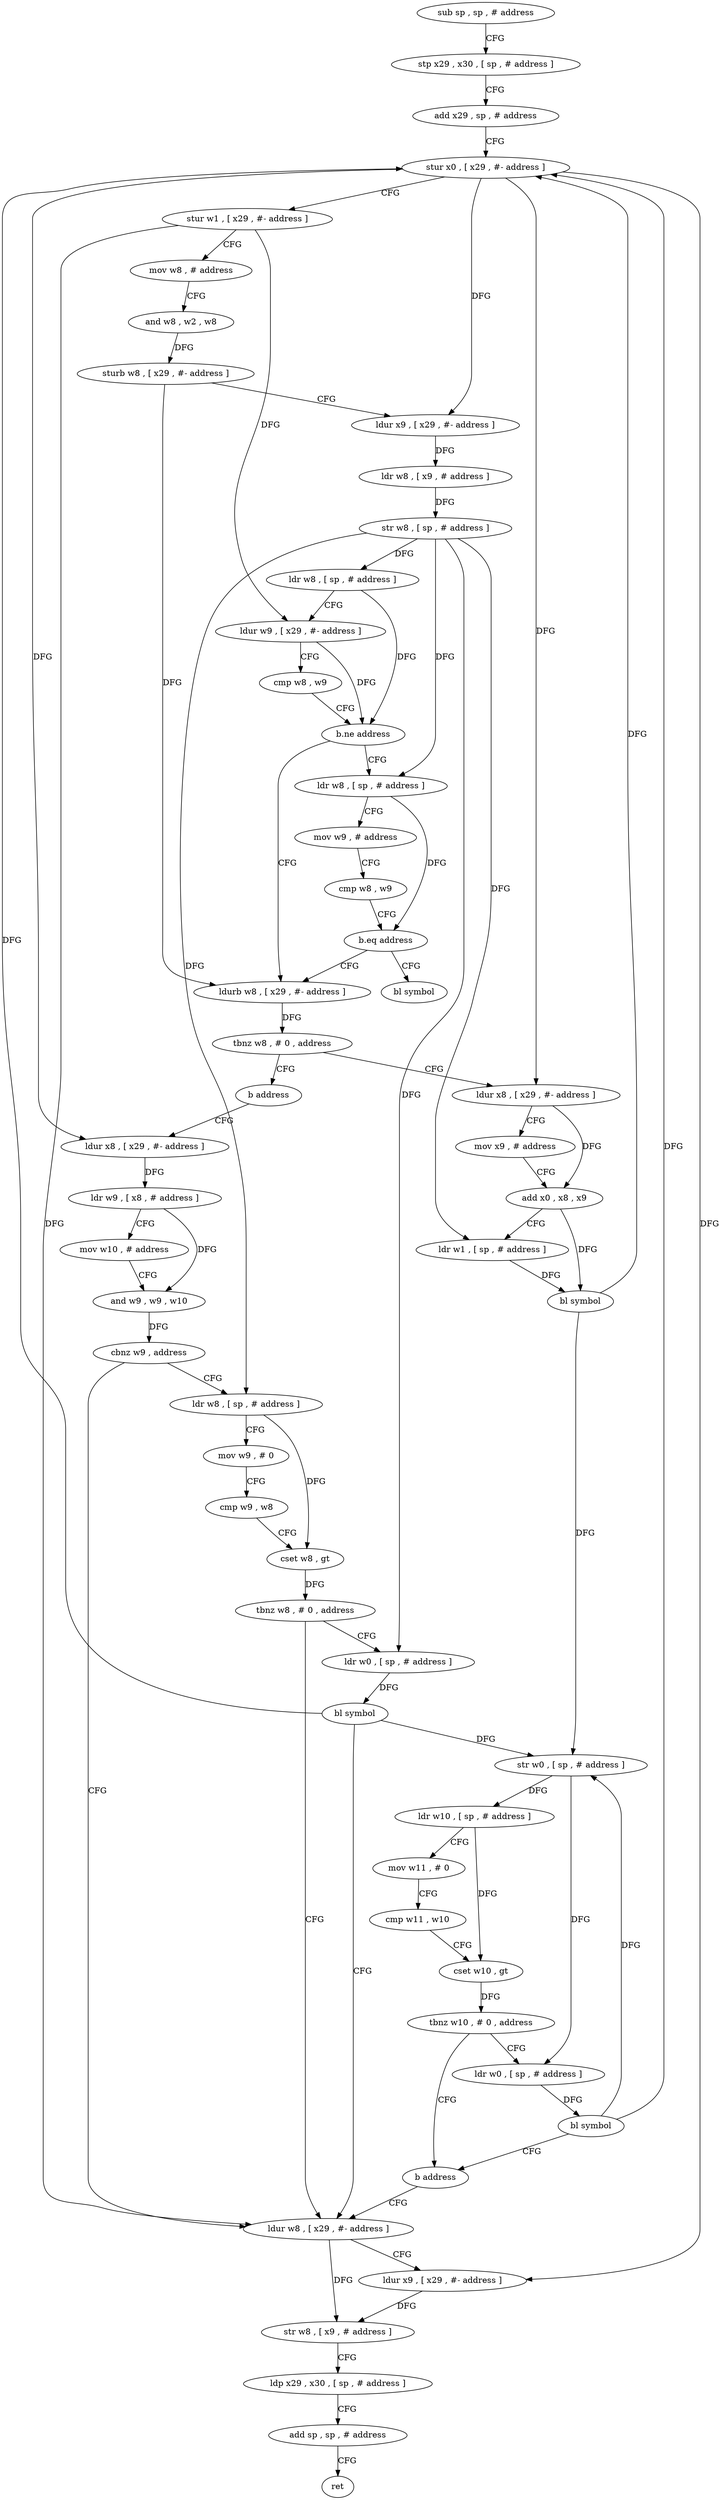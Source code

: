 digraph "func" {
"4223332" [label = "sub sp , sp , # address" ]
"4223336" [label = "stp x29 , x30 , [ sp , # address ]" ]
"4223340" [label = "add x29 , sp , # address" ]
"4223344" [label = "stur x0 , [ x29 , #- address ]" ]
"4223348" [label = "stur w1 , [ x29 , #- address ]" ]
"4223352" [label = "mov w8 , # address" ]
"4223356" [label = "and w8 , w2 , w8" ]
"4223360" [label = "sturb w8 , [ x29 , #- address ]" ]
"4223364" [label = "ldur x9 , [ x29 , #- address ]" ]
"4223368" [label = "ldr w8 , [ x9 , # address ]" ]
"4223372" [label = "str w8 , [ sp , # address ]" ]
"4223376" [label = "ldr w8 , [ sp , # address ]" ]
"4223380" [label = "ldur w9 , [ x29 , #- address ]" ]
"4223384" [label = "cmp w8 , w9" ]
"4223388" [label = "b.ne address" ]
"4223412" [label = "ldurb w8 , [ x29 , #- address ]" ]
"4223392" [label = "ldr w8 , [ sp , # address ]" ]
"4223416" [label = "tbnz w8 , # 0 , address" ]
"4223424" [label = "ldur x8 , [ x29 , #- address ]" ]
"4223420" [label = "b address" ]
"4223396" [label = "mov w9 , # address" ]
"4223400" [label = "cmp w8 , w9" ]
"4223404" [label = "b.eq address" ]
"4223408" [label = "bl symbol" ]
"4223428" [label = "mov x9 , # address" ]
"4223432" [label = "add x0 , x8 , x9" ]
"4223436" [label = "ldr w1 , [ sp , # address ]" ]
"4223440" [label = "bl symbol" ]
"4223444" [label = "str w0 , [ sp , # address ]" ]
"4223448" [label = "ldr w10 , [ sp , # address ]" ]
"4223452" [label = "mov w11 , # 0" ]
"4223456" [label = "cmp w11 , w10" ]
"4223460" [label = "cset w10 , gt" ]
"4223464" [label = "tbnz w10 , # 0 , address" ]
"4223476" [label = "b address" ]
"4223468" [label = "ldr w0 , [ sp , # address ]" ]
"4223480" [label = "ldur x8 , [ x29 , #- address ]" ]
"4223528" [label = "ldur w8 , [ x29 , #- address ]" ]
"4223472" [label = "bl symbol" ]
"4223484" [label = "ldr w9 , [ x8 , # address ]" ]
"4223488" [label = "mov w10 , # address" ]
"4223492" [label = "and w9 , w9 , w10" ]
"4223496" [label = "cbnz w9 , address" ]
"4223500" [label = "ldr w8 , [ sp , # address ]" ]
"4223532" [label = "ldur x9 , [ x29 , #- address ]" ]
"4223536" [label = "str w8 , [ x9 , # address ]" ]
"4223540" [label = "ldp x29 , x30 , [ sp , # address ]" ]
"4223544" [label = "add sp , sp , # address" ]
"4223548" [label = "ret" ]
"4223504" [label = "mov w9 , # 0" ]
"4223508" [label = "cmp w9 , w8" ]
"4223512" [label = "cset w8 , gt" ]
"4223516" [label = "tbnz w8 , # 0 , address" ]
"4223520" [label = "ldr w0 , [ sp , # address ]" ]
"4223524" [label = "bl symbol" ]
"4223332" -> "4223336" [ label = "CFG" ]
"4223336" -> "4223340" [ label = "CFG" ]
"4223340" -> "4223344" [ label = "CFG" ]
"4223344" -> "4223348" [ label = "CFG" ]
"4223344" -> "4223364" [ label = "DFG" ]
"4223344" -> "4223424" [ label = "DFG" ]
"4223344" -> "4223480" [ label = "DFG" ]
"4223344" -> "4223532" [ label = "DFG" ]
"4223348" -> "4223352" [ label = "CFG" ]
"4223348" -> "4223380" [ label = "DFG" ]
"4223348" -> "4223528" [ label = "DFG" ]
"4223352" -> "4223356" [ label = "CFG" ]
"4223356" -> "4223360" [ label = "DFG" ]
"4223360" -> "4223364" [ label = "CFG" ]
"4223360" -> "4223412" [ label = "DFG" ]
"4223364" -> "4223368" [ label = "DFG" ]
"4223368" -> "4223372" [ label = "DFG" ]
"4223372" -> "4223376" [ label = "DFG" ]
"4223372" -> "4223392" [ label = "DFG" ]
"4223372" -> "4223436" [ label = "DFG" ]
"4223372" -> "4223500" [ label = "DFG" ]
"4223372" -> "4223520" [ label = "DFG" ]
"4223376" -> "4223380" [ label = "CFG" ]
"4223376" -> "4223388" [ label = "DFG" ]
"4223380" -> "4223384" [ label = "CFG" ]
"4223380" -> "4223388" [ label = "DFG" ]
"4223384" -> "4223388" [ label = "CFG" ]
"4223388" -> "4223412" [ label = "CFG" ]
"4223388" -> "4223392" [ label = "CFG" ]
"4223412" -> "4223416" [ label = "DFG" ]
"4223392" -> "4223396" [ label = "CFG" ]
"4223392" -> "4223404" [ label = "DFG" ]
"4223416" -> "4223424" [ label = "CFG" ]
"4223416" -> "4223420" [ label = "CFG" ]
"4223424" -> "4223428" [ label = "CFG" ]
"4223424" -> "4223432" [ label = "DFG" ]
"4223420" -> "4223480" [ label = "CFG" ]
"4223396" -> "4223400" [ label = "CFG" ]
"4223400" -> "4223404" [ label = "CFG" ]
"4223404" -> "4223412" [ label = "CFG" ]
"4223404" -> "4223408" [ label = "CFG" ]
"4223428" -> "4223432" [ label = "CFG" ]
"4223432" -> "4223436" [ label = "CFG" ]
"4223432" -> "4223440" [ label = "DFG" ]
"4223436" -> "4223440" [ label = "DFG" ]
"4223440" -> "4223444" [ label = "DFG" ]
"4223440" -> "4223344" [ label = "DFG" ]
"4223444" -> "4223448" [ label = "DFG" ]
"4223444" -> "4223468" [ label = "DFG" ]
"4223448" -> "4223452" [ label = "CFG" ]
"4223448" -> "4223460" [ label = "DFG" ]
"4223452" -> "4223456" [ label = "CFG" ]
"4223456" -> "4223460" [ label = "CFG" ]
"4223460" -> "4223464" [ label = "DFG" ]
"4223464" -> "4223476" [ label = "CFG" ]
"4223464" -> "4223468" [ label = "CFG" ]
"4223476" -> "4223528" [ label = "CFG" ]
"4223468" -> "4223472" [ label = "DFG" ]
"4223480" -> "4223484" [ label = "DFG" ]
"4223528" -> "4223532" [ label = "CFG" ]
"4223528" -> "4223536" [ label = "DFG" ]
"4223472" -> "4223476" [ label = "CFG" ]
"4223472" -> "4223344" [ label = "DFG" ]
"4223472" -> "4223444" [ label = "DFG" ]
"4223484" -> "4223488" [ label = "CFG" ]
"4223484" -> "4223492" [ label = "DFG" ]
"4223488" -> "4223492" [ label = "CFG" ]
"4223492" -> "4223496" [ label = "DFG" ]
"4223496" -> "4223528" [ label = "CFG" ]
"4223496" -> "4223500" [ label = "CFG" ]
"4223500" -> "4223504" [ label = "CFG" ]
"4223500" -> "4223512" [ label = "DFG" ]
"4223532" -> "4223536" [ label = "DFG" ]
"4223536" -> "4223540" [ label = "CFG" ]
"4223540" -> "4223544" [ label = "CFG" ]
"4223544" -> "4223548" [ label = "CFG" ]
"4223504" -> "4223508" [ label = "CFG" ]
"4223508" -> "4223512" [ label = "CFG" ]
"4223512" -> "4223516" [ label = "DFG" ]
"4223516" -> "4223528" [ label = "CFG" ]
"4223516" -> "4223520" [ label = "CFG" ]
"4223520" -> "4223524" [ label = "DFG" ]
"4223524" -> "4223528" [ label = "CFG" ]
"4223524" -> "4223344" [ label = "DFG" ]
"4223524" -> "4223444" [ label = "DFG" ]
}
